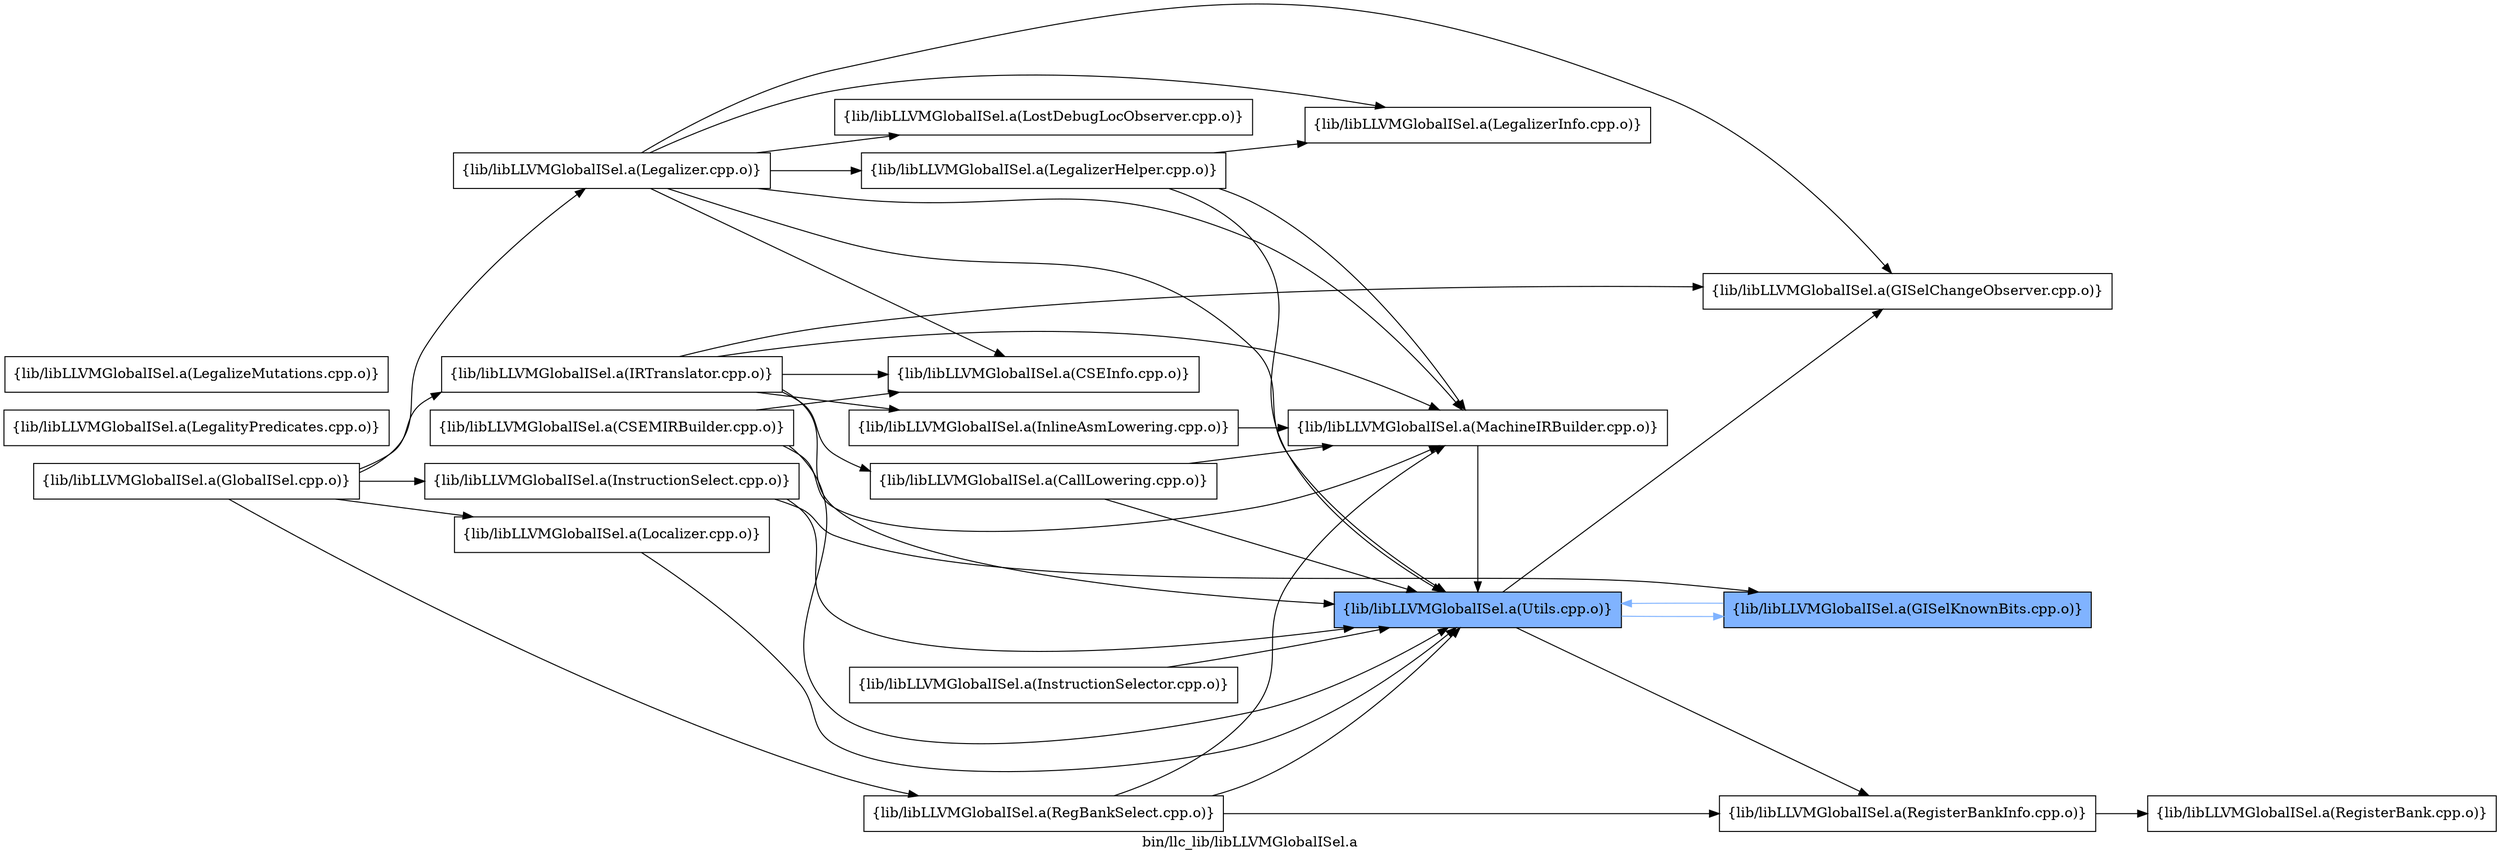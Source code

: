 digraph "bin/llc_lib/libLLVMGlobalISel.a" {
	label="bin/llc_lib/libLLVMGlobalISel.a";
	rankdir=LR;
	{ rank=same; Node0x556d1ba24468;  }
	{ rank=same; Node0x556d1ba36a28; Node0x556d1ba38738;  }
	{ rank=same; Node0x556d1ba11f98; Node0x556d1ba1faf8; Node0x556d1ba380a8;  }

	Node0x556d1ba24468 [shape=record,shape=box,group=0,label="{lib/libLLVMGlobalISel.a(CallLowering.cpp.o)}"];
	Node0x556d1ba24468 -> Node0x556d1ba36a28;
	Node0x556d1ba24468 -> Node0x556d1ba38738;
	Node0x556d1ba36a28 [shape=record,shape=box,group=0,label="{lib/libLLVMGlobalISel.a(MachineIRBuilder.cpp.o)}"];
	Node0x556d1ba36a28 -> Node0x556d1ba38738;
	Node0x556d1ba38738 [shape=record,shape=box,group=1,style=filled,fillcolor="0.600000 0.5 1",label="{lib/libLLVMGlobalISel.a(Utils.cpp.o)}"];
	Node0x556d1ba38738 -> Node0x556d1ba11f98;
	Node0x556d1ba38738 -> Node0x556d1ba1faf8[color="0.600000 0.5 1"];
	Node0x556d1ba38738 -> Node0x556d1ba380a8;
	Node0x556d1ba1eba8 [shape=record,shape=box,group=0,label="{lib/libLLVMGlobalISel.a(LegalityPredicates.cpp.o)}"];
	Node0x556d1ba1e6f8 [shape=record,shape=box,group=0,label="{lib/libLLVMGlobalISel.a(LegalizeMutations.cpp.o)}"];
	Node0x556d1ba1cd58 [shape=record,shape=box,group=0,label="{lib/libLLVMGlobalISel.a(LegalizerInfo.cpp.o)}"];
	Node0x556d1ba37928 [shape=record,shape=box,group=0,label="{lib/libLLVMGlobalISel.a(RegisterBank.cpp.o)}"];
	Node0x556d1ba380a8 [shape=record,shape=box,group=0,label="{lib/libLLVMGlobalISel.a(RegisterBankInfo.cpp.o)}"];
	Node0x556d1ba380a8 -> Node0x556d1ba37928;
	Node0x556d1ba1f828 [shape=record,shape=box,group=0,label="{lib/libLLVMGlobalISel.a(InstructionSelector.cpp.o)}"];
	Node0x556d1ba1f828 -> Node0x556d1ba38738;
	Node0x556d1ba24198 [shape=record,shape=box,group=0,label="{lib/libLLVMGlobalISel.a(CSEInfo.cpp.o)}"];
	Node0x556d1ba13168 [shape=record,shape=box,group=0,label="{lib/libLLVMGlobalISel.a(GlobalISel.cpp.o)}"];
	Node0x556d1ba13168 -> Node0x556d1ba14338;
	Node0x556d1ba13168 -> Node0x556d1ba20728;
	Node0x556d1ba13168 -> Node0x556d1ba1dc58;
	Node0x556d1ba13168 -> Node0x556d1ba1c6c8;
	Node0x556d1ba13168 -> Node0x556d1ba371a8;
	Node0x556d1ba14338 [shape=record,shape=box,group=0,label="{lib/libLLVMGlobalISel.a(IRTranslator.cpp.o)}"];
	Node0x556d1ba14338 -> Node0x556d1ba24198;
	Node0x556d1ba14338 -> Node0x556d1ba24468;
	Node0x556d1ba14338 -> Node0x556d1ba11f98;
	Node0x556d1ba14338 -> Node0x556d1ba209f8;
	Node0x556d1ba14338 -> Node0x556d1ba36a28;
	Node0x556d1ba14338 -> Node0x556d1ba38738;
	Node0x556d1ba20728 [shape=record,shape=box,group=0,label="{lib/libLLVMGlobalISel.a(InstructionSelect.cpp.o)}"];
	Node0x556d1ba20728 -> Node0x556d1ba1faf8;
	Node0x556d1ba20728 -> Node0x556d1ba38738;
	Node0x556d1ba1dc58 [shape=record,shape=box,group=0,label="{lib/libLLVMGlobalISel.a(Legalizer.cpp.o)}"];
	Node0x556d1ba1dc58 -> Node0x556d1ba24198;
	Node0x556d1ba1dc58 -> Node0x556d1ba11f98;
	Node0x556d1ba1dc58 -> Node0x556d1ba1d938;
	Node0x556d1ba1dc58 -> Node0x556d1ba1cd58;
	Node0x556d1ba1dc58 -> Node0x556d1ba1c448;
	Node0x556d1ba1dc58 -> Node0x556d1ba36a28;
	Node0x556d1ba1dc58 -> Node0x556d1ba38738;
	Node0x556d1ba371a8 [shape=record,shape=box,group=0,label="{lib/libLLVMGlobalISel.a(RegBankSelect.cpp.o)}"];
	Node0x556d1ba371a8 -> Node0x556d1ba36a28;
	Node0x556d1ba371a8 -> Node0x556d1ba380a8;
	Node0x556d1ba371a8 -> Node0x556d1ba38738;
	Node0x556d1ba1c6c8 [shape=record,shape=box,group=0,label="{lib/libLLVMGlobalISel.a(Localizer.cpp.o)}"];
	Node0x556d1ba1c6c8 -> Node0x556d1ba38738;
	Node0x556d1ba11f98 [shape=record,shape=box,group=0,label="{lib/libLLVMGlobalISel.a(GISelChangeObserver.cpp.o)}"];
	Node0x556d1ba209f8 [shape=record,shape=box,group=0,label="{lib/libLLVMGlobalISel.a(InlineAsmLowering.cpp.o)}"];
	Node0x556d1ba209f8 -> Node0x556d1ba36a28;
	Node0x556d1ba12268 [shape=record,shape=box,group=0,label="{lib/libLLVMGlobalISel.a(CSEMIRBuilder.cpp.o)}"];
	Node0x556d1ba12268 -> Node0x556d1ba24198;
	Node0x556d1ba12268 -> Node0x556d1ba36a28;
	Node0x556d1ba12268 -> Node0x556d1ba38738;
	Node0x556d1ba1faf8 [shape=record,shape=box,group=1,style=filled,fillcolor="0.600000 0.5 1",label="{lib/libLLVMGlobalISel.a(GISelKnownBits.cpp.o)}"];
	Node0x556d1ba1faf8 -> Node0x556d1ba38738[color="0.600000 0.5 1"];
	Node0x556d1ba1d938 [shape=record,shape=box,group=0,label="{lib/libLLVMGlobalISel.a(LegalizerHelper.cpp.o)}"];
	Node0x556d1ba1d938 -> Node0x556d1ba1cd58;
	Node0x556d1ba1d938 -> Node0x556d1ba36a28;
	Node0x556d1ba1d938 -> Node0x556d1ba38738;
	Node0x556d1ba1c448 [shape=record,shape=box,group=0,label="{lib/libLLVMGlobalISel.a(LostDebugLocObserver.cpp.o)}"];
}
